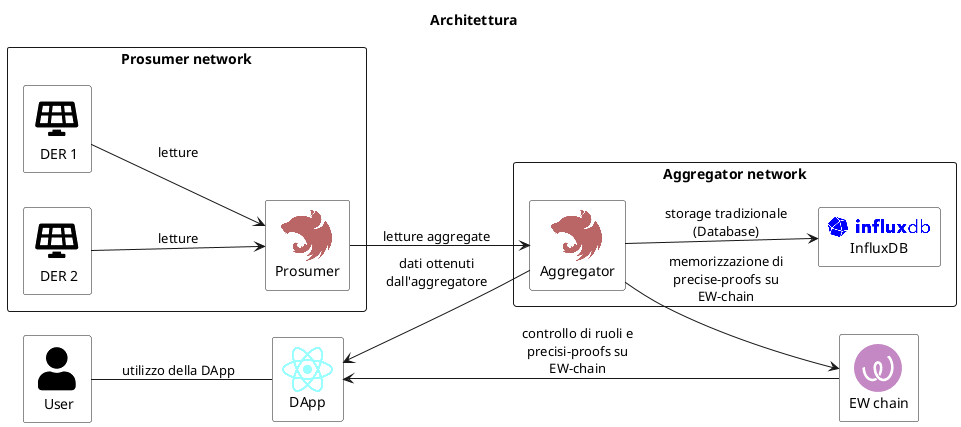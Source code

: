 @startuml diagram-architecture
title Architettura

sprite $ew_logo [48x48/16] {
    000000000000000000245667766542000000000000000000
    000000000000000357777777777777753000000000000000
    000000000000047777777777777777777740000000000000
    000000000003777777777777777777777777300000000000
    000000000167777777777777777777777777761000000000
    000000002777777777777777777777777777777200000000
    000000037777777777777777777777777777777730000000
    000000377777777777777777777777777777777773000000
    000002777777777777777777777777777777777777200000
    000017777777777777777777777777777777777777710000
    000067777777777777777777777777777777777777750000
    000377777777777777777777777777777776777777773000
    000777777777777777777777777777777400677777777000
    004777777777777777777777777777777300177777777400
    007777777777777777777777777777777730047777777700
    037777777777777777777777777777777770007777777730
    057777777777777777777777777777777774005777777750
    077777777777777777777741247777777777002777777770
    277777777777777777777100002777777777200777777772
    477777777777777777773001100477777777400677777773
    577777777777777777770017710177777777600477777775
    677777777777777777750057740067777777700477777776
    677777777777777777740067760057777777700377777776
    777777776307777777730077760047777777700377777776
    777777773007777777740067760057777777700377777776
    677777774006777777740067750057777777600477777776
    677777775005777777760047740067777777500577777776
    577777776003777777770037720077777777300677777774
    477777777101777777771017700277777777101777777773
    277777777300677777774005500577777775003777777772
    077777777600277777776001601777777772006777777770
    057777777720057777777300444777777750027777777750
    037777777760006777777700067777777600067777777720
    007777777774000577777750005777775000477777777600
    004777777777300024542054000145410003777777777300
    000777777777740000000017500000000047777777776000
    000377777777776300000367763000003677777777772000
    000057777777777776567777777765677777777777750000
    000006777777777777777777777777777777777777600000
    000002777777777777777777777777777777777777100000
    000000277777777777777777777777777777777772000000
    000000027777777777777777777777777777777720000000
    000000002677777777777777777777777777776100000000
    000000000057777777777777777777777777750000000000
    000000000002677777777777777777777776300000000000
    000000000000037777777777777777777630000000000000
    000000000000000257777777777777752000000000000000
    000000000000000000235666666432000000000000000000
}

!include <tupadr3/common>
!include <tupadr3/font-awesome-5/solar_panel>
!include <tupadr3/font-awesome-5/user>

!include <logos/influxdb>
!include <logos/react>
!include <logos/nestjs>

left to right direction

skinparam DefaultTextAlignment center
skinparam MaxMessageSize 140
skinparam backgroundcolor transparent
skinparam Shadowing false

rectangle "Prosumer network" {
    rectangle "<$nestjs,color=DarkRed>\nProsumer" as prosumer #White
    FA5_SOLAR_PANEL(der1, "DER 1") #White
    FA5_SOLAR_PANEL(der2, "DER 2") #White
}
rectangle "Aggregator network" {
    rectangle "<$nestjs,color=DarkRed>\nAggregator" as aggregator #White
    rectangle "<$influxdb,color=Blue>\nInfluxDB" as influxDB #White
}
FA5_USER(user, "User") #White
rectangle "<$react,color=Cyan>\nDApp" as dapp #White
rectangle "<$ew_logo,color=Purple>\nEW chain" as ewc #White


'Prosumer
der1 --> prosumer : letture
der2 --> prosumer : letture
prosumer --> aggregator : letture aggregate

'Aggregator
aggregator --> influxDB : storage tradizionale (Database)
aggregator --> ewc : memorizzazione di precise-proofs su EW-chain

'DApp
dapp <-- aggregator : dati ottenuti dall'aggregatore
dapp <-- ewc : controllo di ruoli e precisi-proofs su EW-chain

user -- dapp : utilizzo della DApp
@enduml